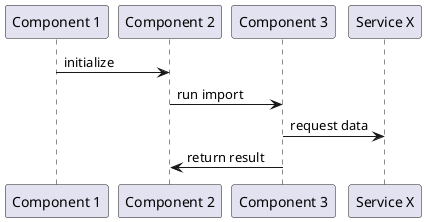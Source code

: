 @startuml sequence-diagram
"Component 1" -> "Component 2": initialize
"Component 2" -> "Component 3": run import 
"Component 3" -> "Service X": request data
"Component 3" -> "Component 2": return result
@enduml